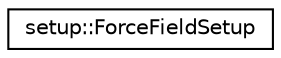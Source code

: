 digraph "Graphical Class Hierarchy"
{
 // LATEX_PDF_SIZE
  edge [fontname="Helvetica",fontsize="10",labelfontname="Helvetica",labelfontsize="10"];
  node [fontname="Helvetica",fontsize="10",shape=record];
  rankdir="LR";
  Node0 [label="setup::ForceFieldSetup",height=0.2,width=0.4,color="black", fillcolor="white", style="filled",URL="$classsetup_1_1ForceFieldSetup.html",tooltip="setup all bonded contributions in the force field"];
}

